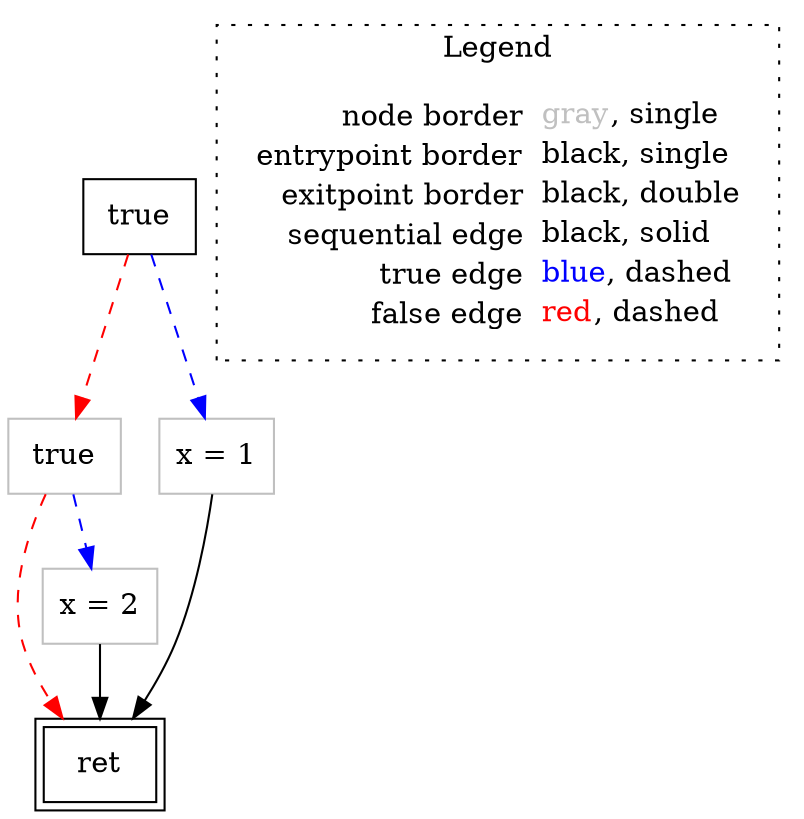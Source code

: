 digraph {
	"node0" [shape="rect",color="black",label=<true>];
	"node1" [shape="rect",color="gray",label=<true>];
	"node2" [shape="rect",color="gray",label=<x = 1>];
	"node3" [shape="rect",color="black",peripheries="2",label=<ret>];
	"node4" [shape="rect",color="gray",label=<x = 2>];
	"node1" -> "node3" [color="red",style="dashed"];
	"node1" -> "node4" [color="blue",style="dashed"];
	"node0" -> "node1" [color="red",style="dashed"];
	"node0" -> "node2" [color="blue",style="dashed"];
	"node2" -> "node3" [color="black"];
	"node4" -> "node3" [color="black"];
subgraph cluster_legend {
	label="Legend";
	style=dotted;
	node [shape=plaintext];
	"legend" [label=<<table border="0" cellpadding="2" cellspacing="0" cellborder="0"><tr><td align="right">node border&nbsp;</td><td align="left"><font color="gray">gray</font>, single</td></tr><tr><td align="right">entrypoint border&nbsp;</td><td align="left"><font color="black">black</font>, single</td></tr><tr><td align="right">exitpoint border&nbsp;</td><td align="left"><font color="black">black</font>, double</td></tr><tr><td align="right">sequential edge&nbsp;</td><td align="left"><font color="black">black</font>, solid</td></tr><tr><td align="right">true edge&nbsp;</td><td align="left"><font color="blue">blue</font>, dashed</td></tr><tr><td align="right">false edge&nbsp;</td><td align="left"><font color="red">red</font>, dashed</td></tr></table>>];
}

}
